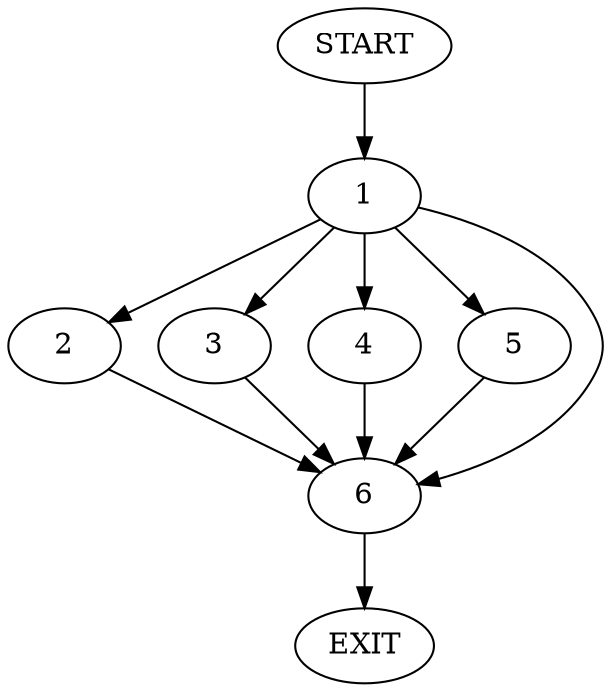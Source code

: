 digraph {
0 [label="START"]
7 [label="EXIT"]
0 -> 1
1 -> 2
1 -> 3
1 -> 4
1 -> 5
1 -> 6
4 -> 6
2 -> 6
3 -> 6
5 -> 6
6 -> 7
}
